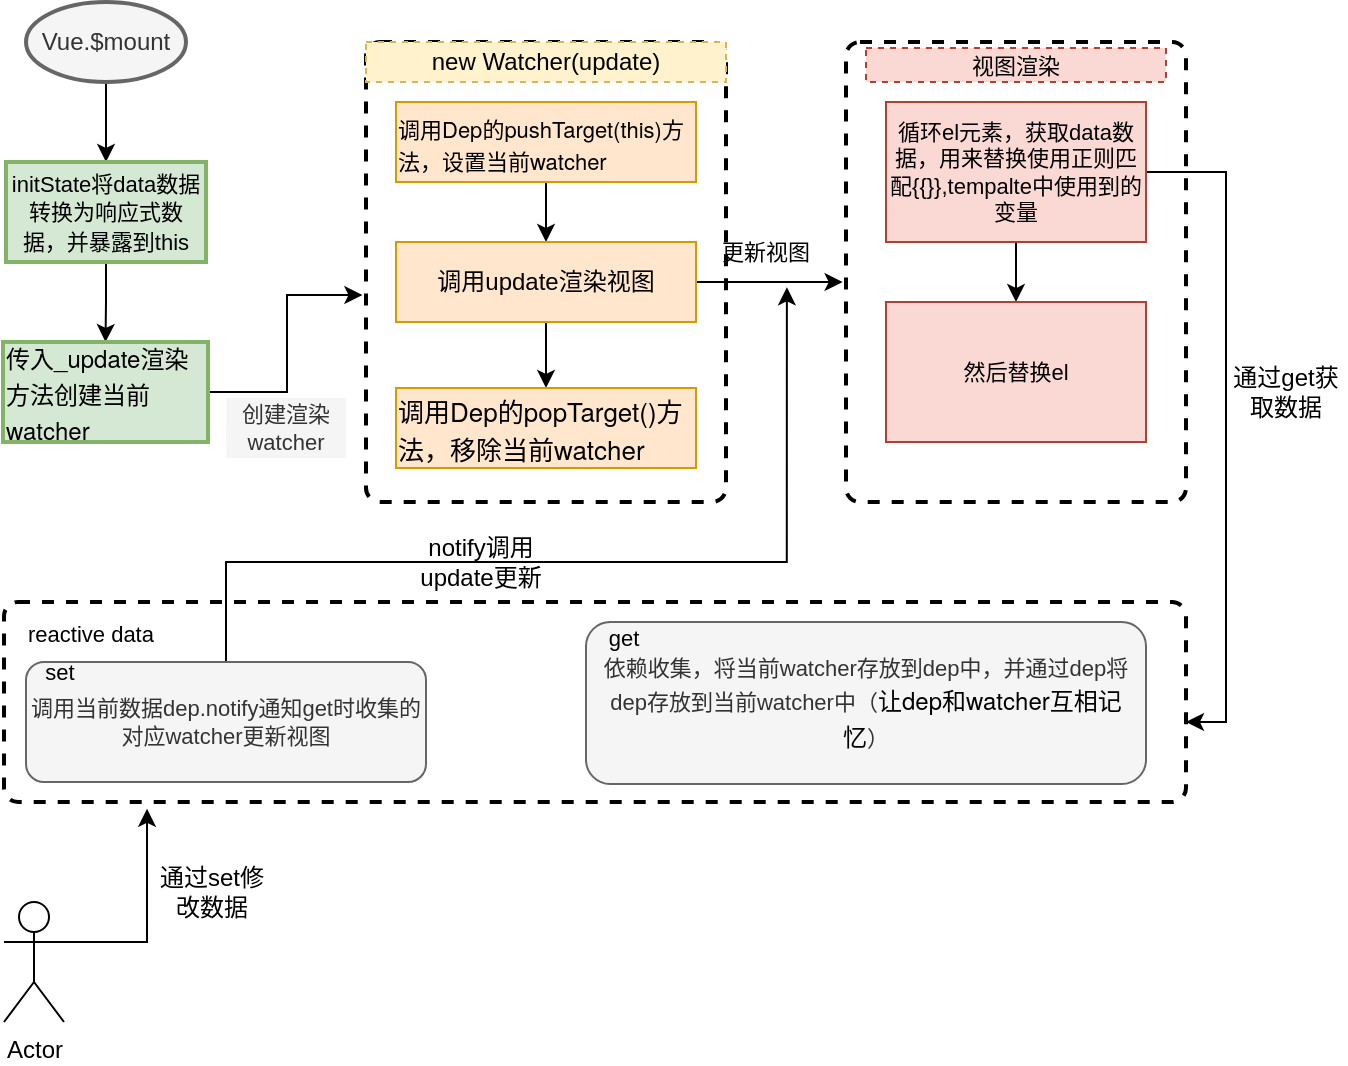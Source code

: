 <mxfile version="20.0.2" type="device"><diagram id="A1rFozwgHio5OuEyuJl7" name="Page-1"><mxGraphModel dx="823" dy="435" grid="1" gridSize="10" guides="1" tooltips="1" connect="1" arrows="1" fold="1" page="1" pageScale="1" pageWidth="900" pageHeight="1600" math="0" shadow="0"><root><mxCell id="0"/><mxCell id="1" parent="0"/><mxCell id="uFQGWUQrV_tMMtLjrKy_-3" value="" style="edgeStyle=orthogonalEdgeStyle;rounded=0;orthogonalLoop=1;jettySize=auto;html=1;" edge="1" parent="1" source="uFQGWUQrV_tMMtLjrKy_-1" target="uFQGWUQrV_tMMtLjrKy_-2"><mxGeometry relative="1" as="geometry"/></mxCell><mxCell id="uFQGWUQrV_tMMtLjrKy_-1" value="Vue.$mount" style="strokeWidth=2;html=1;shape=mxgraph.flowchart.start_1;whiteSpace=wrap;fillColor=#f5f5f5;fontColor=#333333;strokeColor=#666666;" vertex="1" parent="1"><mxGeometry x="80" y="40" width="80" height="40" as="geometry"/></mxCell><mxCell id="uFQGWUQrV_tMMtLjrKy_-5" value="" style="edgeStyle=orthogonalEdgeStyle;rounded=0;orthogonalLoop=1;jettySize=auto;html=1;fontColor=#000000;" edge="1" parent="1" source="uFQGWUQrV_tMMtLjrKy_-2" target="uFQGWUQrV_tMMtLjrKy_-4"><mxGeometry relative="1" as="geometry"/></mxCell><mxCell id="uFQGWUQrV_tMMtLjrKy_-2" value="&lt;font style=&quot;font-size: 11px;&quot;&gt;initState将data数据转换为响应式数据，并暴露到this&lt;/font&gt;" style="whiteSpace=wrap;html=1;strokeWidth=2;fillColor=#d5e8d4;strokeColor=#82b366;fontColor=#000000;" vertex="1" parent="1"><mxGeometry x="70" y="120" width="100" height="50" as="geometry"/></mxCell><mxCell id="uFQGWUQrV_tMMtLjrKy_-10" style="edgeStyle=orthogonalEdgeStyle;rounded=0;orthogonalLoop=1;jettySize=auto;html=1;entryX=-0.01;entryY=0.55;entryDx=0;entryDy=0;entryPerimeter=0;fontSize=11;fontColor=#000000;" edge="1" parent="1" source="uFQGWUQrV_tMMtLjrKy_-4" target="uFQGWUQrV_tMMtLjrKy_-6"><mxGeometry relative="1" as="geometry"/></mxCell><mxCell id="uFQGWUQrV_tMMtLjrKy_-4" value="&lt;p style=&quot;margin: 0px; font-variant-numeric: normal; font-variant-east-asian: normal; font-stretch: normal; line-height: normal; font-family: &amp;quot;Helvetica Neue&amp;quot;; text-align: start;&quot; class=&quot;p1&quot;&gt;&lt;span style=&quot;font-variant-numeric: normal; font-variant-east-asian: normal; font-stretch: normal; line-height: normal; font-family: &amp;quot;PingFang SC&amp;quot;;&quot; class=&quot;s1&quot;&gt;传入&lt;/span&gt;_update&lt;span style=&quot;font-variant-numeric: normal; font-variant-east-asian: normal; font-stretch: normal; line-height: normal; font-family: &amp;quot;PingFang SC&amp;quot;;&quot; class=&quot;s1&quot;&gt;渲染方法创建当前&lt;/span&gt;watcher&lt;/p&gt;" style="whiteSpace=wrap;html=1;fillColor=#d5e8d4;strokeColor=#82b366;fontColor=#000000;strokeWidth=2;" vertex="1" parent="1"><mxGeometry x="68.5" y="210" width="102.5" height="50" as="geometry"/></mxCell><mxCell id="uFQGWUQrV_tMMtLjrKy_-6" value="" style="rounded=1;whiteSpace=wrap;html=1;absoluteArcSize=1;arcSize=14;strokeWidth=2;fontSize=12;fontColor=#000000;dashed=1;" vertex="1" parent="1"><mxGeometry x="250" y="60" width="180" height="230" as="geometry"/></mxCell><mxCell id="uFQGWUQrV_tMMtLjrKy_-7" value="new Watcher(update)" style="text;html=1;strokeColor=#d6b656;fillColor=#fff2cc;align=center;verticalAlign=middle;whiteSpace=wrap;rounded=0;dashed=1;fontSize=12;" vertex="1" parent="1"><mxGeometry x="250" y="60" width="180" height="20" as="geometry"/></mxCell><mxCell id="uFQGWUQrV_tMMtLjrKy_-12" value="" style="edgeStyle=orthogonalEdgeStyle;rounded=0;orthogonalLoop=1;jettySize=auto;html=1;fontSize=11;fontColor=#000000;" edge="1" parent="1" source="uFQGWUQrV_tMMtLjrKy_-8" target="uFQGWUQrV_tMMtLjrKy_-11"><mxGeometry relative="1" as="geometry"/></mxCell><mxCell id="uFQGWUQrV_tMMtLjrKy_-8" value="&lt;p style=&quot;margin: 0px; font-variant-numeric: normal; font-variant-east-asian: normal; font-stretch: normal; line-height: normal; font-family: &amp;quot;Helvetica Neue&amp;quot;; text-align: start; font-size: 11px;&quot; class=&quot;p1&quot;&gt;&lt;span style=&quot;font-variant-numeric: normal; font-variant-east-asian: normal; font-stretch: normal; line-height: normal; font-family: &amp;quot;PingFang SC&amp;quot;;&quot; class=&quot;s1&quot;&gt;调用&lt;/span&gt;Dep&lt;span style=&quot;font-variant-numeric: normal; font-variant-east-asian: normal; font-stretch: normal; line-height: normal; font-family: &amp;quot;PingFang SC&amp;quot;;&quot; class=&quot;s1&quot;&gt;的&lt;/span&gt;pushTarget(this)&lt;span style=&quot;font-variant-numeric: normal; font-variant-east-asian: normal; font-stretch: normal; line-height: normal; font-family: &amp;quot;PingFang SC&amp;quot;;&quot; class=&quot;s1&quot;&gt;方法，设置当前&lt;/span&gt;watcher&lt;/p&gt;" style="rounded=0;whiteSpace=wrap;html=1;fontSize=12;fillColor=#ffe6cc;strokeColor=#d79b00;" vertex="1" parent="1"><mxGeometry x="265" y="90" width="150" height="40" as="geometry"/></mxCell><mxCell id="uFQGWUQrV_tMMtLjrKy_-14" value="" style="edgeStyle=orthogonalEdgeStyle;rounded=0;orthogonalLoop=1;jettySize=auto;html=1;fontSize=11;fontColor=#000000;" edge="1" parent="1" source="uFQGWUQrV_tMMtLjrKy_-11" target="uFQGWUQrV_tMMtLjrKy_-13"><mxGeometry relative="1" as="geometry"/></mxCell><mxCell id="uFQGWUQrV_tMMtLjrKy_-17" style="edgeStyle=orthogonalEdgeStyle;rounded=0;orthogonalLoop=1;jettySize=auto;html=1;entryX=-0.01;entryY=0.522;entryDx=0;entryDy=0;entryPerimeter=0;fontSize=11;fontColor=#000000;" edge="1" parent="1" source="uFQGWUQrV_tMMtLjrKy_-11" target="uFQGWUQrV_tMMtLjrKy_-15"><mxGeometry relative="1" as="geometry"/></mxCell><mxCell id="uFQGWUQrV_tMMtLjrKy_-11" value="调用update渲染视图" style="whiteSpace=wrap;html=1;fillColor=#ffe6cc;strokeColor=#d79b00;rounded=0;" vertex="1" parent="1"><mxGeometry x="265" y="160" width="150" height="40" as="geometry"/></mxCell><mxCell id="uFQGWUQrV_tMMtLjrKy_-13" value="&lt;p style=&quot;margin: 0px; font-variant-numeric: normal; font-variant-east-asian: normal; font-stretch: normal; font-size: 13px; line-height: normal; font-family: &amp;quot;Helvetica Neue&amp;quot;; text-align: start;&quot; class=&quot;p1&quot;&gt;&lt;span style=&quot;font-variant-numeric: normal; font-variant-east-asian: normal; font-stretch: normal; line-height: normal; font-family: &amp;quot;PingFang SC&amp;quot;;&quot; class=&quot;s1&quot;&gt;调用&lt;/span&gt;Dep&lt;span style=&quot;font-variant-numeric: normal; font-variant-east-asian: normal; font-stretch: normal; line-height: normal; font-family: &amp;quot;PingFang SC&amp;quot;;&quot; class=&quot;s1&quot;&gt;的&lt;/span&gt;popTarget()&lt;span style=&quot;font-variant-numeric: normal; font-variant-east-asian: normal; font-stretch: normal; line-height: normal; font-family: &amp;quot;PingFang SC&amp;quot;;&quot; class=&quot;s1&quot;&gt;方法，移除当前&lt;/span&gt;watcher&lt;/p&gt;" style="whiteSpace=wrap;html=1;fillColor=#ffe6cc;strokeColor=#d79b00;rounded=0;" vertex="1" parent="1"><mxGeometry x="265" y="233" width="150" height="40" as="geometry"/></mxCell><mxCell id="uFQGWUQrV_tMMtLjrKy_-15" value="" style="rounded=1;whiteSpace=wrap;html=1;absoluteArcSize=1;arcSize=14;strokeWidth=2;fontSize=11;fontColor=#000000;dashed=1;" vertex="1" parent="1"><mxGeometry x="490" y="60" width="170" height="230" as="geometry"/></mxCell><mxCell id="uFQGWUQrV_tMMtLjrKy_-16" value="视图渲染" style="text;html=1;strokeColor=#ae4132;fillColor=#fad9d5;align=center;verticalAlign=middle;whiteSpace=wrap;rounded=0;dashed=1;fontSize=11;" vertex="1" parent="1"><mxGeometry x="500" y="63" width="150" height="17" as="geometry"/></mxCell><mxCell id="uFQGWUQrV_tMMtLjrKy_-20" value="" style="edgeStyle=orthogonalEdgeStyle;rounded=0;orthogonalLoop=1;jettySize=auto;html=1;fontSize=11;fontColor=#000000;" edge="1" parent="1" source="uFQGWUQrV_tMMtLjrKy_-18" target="uFQGWUQrV_tMMtLjrKy_-19"><mxGeometry relative="1" as="geometry"/></mxCell><mxCell id="uFQGWUQrV_tMMtLjrKy_-30" style="edgeStyle=orthogonalEdgeStyle;rounded=0;orthogonalLoop=1;jettySize=auto;html=1;entryX=1;entryY=0.6;entryDx=0;entryDy=0;entryPerimeter=0;fontSize=12;fontColor=#000000;" edge="1" parent="1" source="uFQGWUQrV_tMMtLjrKy_-18" target="uFQGWUQrV_tMMtLjrKy_-24"><mxGeometry relative="1" as="geometry"><Array as="points"><mxPoint x="680" y="125"/><mxPoint x="680" y="400"/></Array></mxGeometry></mxCell><mxCell id="uFQGWUQrV_tMMtLjrKy_-18" value="循环el元素，获取data数据，用来替换使用正则匹配{{}},tempalte中使用到的变量" style="rounded=0;whiteSpace=wrap;html=1;fontSize=11;fillColor=#fad9d5;strokeColor=#ae4132;" vertex="1" parent="1"><mxGeometry x="510" y="90" width="130" height="70" as="geometry"/></mxCell><mxCell id="uFQGWUQrV_tMMtLjrKy_-19" value="然后替换el" style="rounded=0;whiteSpace=wrap;html=1;fontSize=11;fillColor=#fad9d5;strokeColor=#ae4132;" vertex="1" parent="1"><mxGeometry x="510" y="190" width="130" height="70" as="geometry"/></mxCell><mxCell id="uFQGWUQrV_tMMtLjrKy_-21" value="&lt;font style=&quot;font-size: 11px;&quot;&gt;更新视图&lt;/font&gt;" style="text;html=1;strokeColor=none;fillColor=none;align=center;verticalAlign=middle;whiteSpace=wrap;rounded=0;fontSize=10;fontColor=#000000;" vertex="1" parent="1"><mxGeometry x="420" y="150" width="60" height="30" as="geometry"/></mxCell><mxCell id="uFQGWUQrV_tMMtLjrKy_-22" value="创建渲染watcher" style="text;html=1;strokeColor=none;fillColor=#f5f5f5;align=center;verticalAlign=middle;whiteSpace=wrap;rounded=0;fontSize=11;fontColor=#333333;" vertex="1" parent="1"><mxGeometry x="180" y="238" width="60" height="30" as="geometry"/></mxCell><mxCell id="uFQGWUQrV_tMMtLjrKy_-24" value="" style="rounded=1;whiteSpace=wrap;html=1;absoluteArcSize=1;arcSize=14;strokeWidth=2;fontSize=11;fontColor=#000000;dashed=1;" vertex="1" parent="1"><mxGeometry x="69" y="340" width="591" height="100" as="geometry"/></mxCell><mxCell id="uFQGWUQrV_tMMtLjrKy_-25" value="reactive data" style="text;html=1;strokeColor=none;fillColor=none;align=center;verticalAlign=middle;whiteSpace=wrap;rounded=0;dashed=1;fontSize=11;fontColor=#000000;" vertex="1" parent="1"><mxGeometry x="75" y="346" width="75" height="20" as="geometry"/></mxCell><mxCell id="uFQGWUQrV_tMMtLjrKy_-37" style="edgeStyle=orthogonalEdgeStyle;rounded=0;orthogonalLoop=1;jettySize=auto;html=1;fontSize=12;fontColor=#000000;entryX=0.674;entryY=1.088;entryDx=0;entryDy=0;entryPerimeter=0;" edge="1" parent="1" source="uFQGWUQrV_tMMtLjrKy_-26" target="uFQGWUQrV_tMMtLjrKy_-21"><mxGeometry relative="1" as="geometry"><mxPoint x="460" y="210" as="targetPoint"/><Array as="points"><mxPoint x="180" y="320"/><mxPoint x="460" y="320"/></Array></mxGeometry></mxCell><mxCell id="uFQGWUQrV_tMMtLjrKy_-26" value="调用当前数据dep.notify通知get时收集的对应watcher更新视图" style="rounded=1;whiteSpace=wrap;html=1;fontSize=11;fontColor=#333333;strokeColor=#666666;fillColor=#f5f5f5;" vertex="1" parent="1"><mxGeometry x="80" y="370" width="200" height="60" as="geometry"/></mxCell><mxCell id="uFQGWUQrV_tMMtLjrKy_-27" value="set" style="text;html=1;strokeColor=none;fillColor=none;align=center;verticalAlign=middle;whiteSpace=wrap;rounded=0;fontSize=11;fontColor=#000000;" vertex="1" parent="1"><mxGeometry x="82.5" y="370" width="27.5" height="10" as="geometry"/></mxCell><mxCell id="uFQGWUQrV_tMMtLjrKy_-28" value="依赖收集，将当前watcher存放到dep中，并通过dep将dep存放到当前watcher中（&lt;font style=&quot;font-size: 12px;&quot;&gt;&lt;span style=&quot;color: rgb(0, 0, 0); text-align: start; background-color: initial; font-variant-numeric: normal; font-variant-east-asian: normal; font-stretch: normal; line-height: normal; font-family: &amp;quot;PingFang SC&amp;quot;;&quot; class=&quot;s1&quot;&gt;让&lt;/span&gt;&lt;span style=&quot;color: rgb(0, 0, 0); font-family: &amp;quot;Helvetica Neue&amp;quot;; text-align: start; background-color: initial;&quot;&gt;dep&lt;/span&gt;&lt;span style=&quot;color: rgb(0, 0, 0); text-align: start; background-color: initial; font-variant-numeric: normal; font-variant-east-asian: normal; font-stretch: normal; line-height: normal; font-family: &amp;quot;PingFang SC&amp;quot;;&quot; class=&quot;s1&quot;&gt;和&lt;/span&gt;&lt;span style=&quot;color: rgb(0, 0, 0); font-family: &amp;quot;Helvetica Neue&amp;quot;; text-align: start; background-color: initial;&quot;&gt;watcher&lt;/span&gt;&lt;span style=&quot;color: rgb(0, 0, 0); text-align: start; background-color: initial; font-variant-numeric: normal; font-variant-east-asian: normal; font-stretch: normal; line-height: normal; font-family: &amp;quot;PingFang SC&amp;quot;;&quot; class=&quot;s1&quot;&gt;互相记忆&lt;/span&gt;&lt;/font&gt;&lt;span style=&quot;background-color: initial;&quot;&gt;）&lt;/span&gt;" style="rounded=1;whiteSpace=wrap;html=1;fontSize=11;fontColor=#333333;strokeColor=#666666;fillColor=#f5f5f5;" vertex="1" parent="1"><mxGeometry x="360" y="350" width="280" height="81" as="geometry"/></mxCell><mxCell id="uFQGWUQrV_tMMtLjrKy_-29" value="get" style="text;html=1;strokeColor=none;fillColor=none;align=center;verticalAlign=middle;whiteSpace=wrap;rounded=0;fontSize=11;fontColor=#000000;" vertex="1" parent="1"><mxGeometry x="364" y="350" width="30" height="15" as="geometry"/></mxCell><mxCell id="uFQGWUQrV_tMMtLjrKy_-31" value="notify调用update更新" style="text;html=1;strokeColor=none;fillColor=none;align=center;verticalAlign=middle;whiteSpace=wrap;rounded=0;fontSize=12;fontColor=#000000;" vertex="1" parent="1"><mxGeometry x="265" y="305" width="85" height="30" as="geometry"/></mxCell><mxCell id="uFQGWUQrV_tMMtLjrKy_-32" value="通过get获取数据" style="text;html=1;strokeColor=none;fillColor=none;align=center;verticalAlign=middle;whiteSpace=wrap;rounded=0;fontSize=12;fontColor=#000000;" vertex="1" parent="1"><mxGeometry x="680" y="220" width="60" height="30" as="geometry"/></mxCell><mxCell id="uFQGWUQrV_tMMtLjrKy_-34" style="edgeStyle=orthogonalEdgeStyle;rounded=0;orthogonalLoop=1;jettySize=auto;html=1;fontSize=12;fontColor=#000000;entryX=0.121;entryY=1.034;entryDx=0;entryDy=0;entryPerimeter=0;" edge="1" parent="1" source="uFQGWUQrV_tMMtLjrKy_-33" target="uFQGWUQrV_tMMtLjrKy_-24"><mxGeometry relative="1" as="geometry"><mxPoint x="140" y="450" as="targetPoint"/><Array as="points"><mxPoint x="141" y="510"/></Array></mxGeometry></mxCell><mxCell id="uFQGWUQrV_tMMtLjrKy_-33" value="Actor" style="shape=umlActor;verticalLabelPosition=bottom;verticalAlign=top;html=1;outlineConnect=0;fontSize=12;fontColor=#000000;strokeColor=default;" vertex="1" parent="1"><mxGeometry x="69" y="490" width="30" height="60" as="geometry"/></mxCell><mxCell id="uFQGWUQrV_tMMtLjrKy_-35" value="通过set修改数据" style="text;html=1;strokeColor=none;fillColor=none;align=center;verticalAlign=middle;whiteSpace=wrap;rounded=0;fontSize=12;fontColor=#000000;" vertex="1" parent="1"><mxGeometry x="143" y="470" width="60" height="30" as="geometry"/></mxCell></root></mxGraphModel></diagram></mxfile>